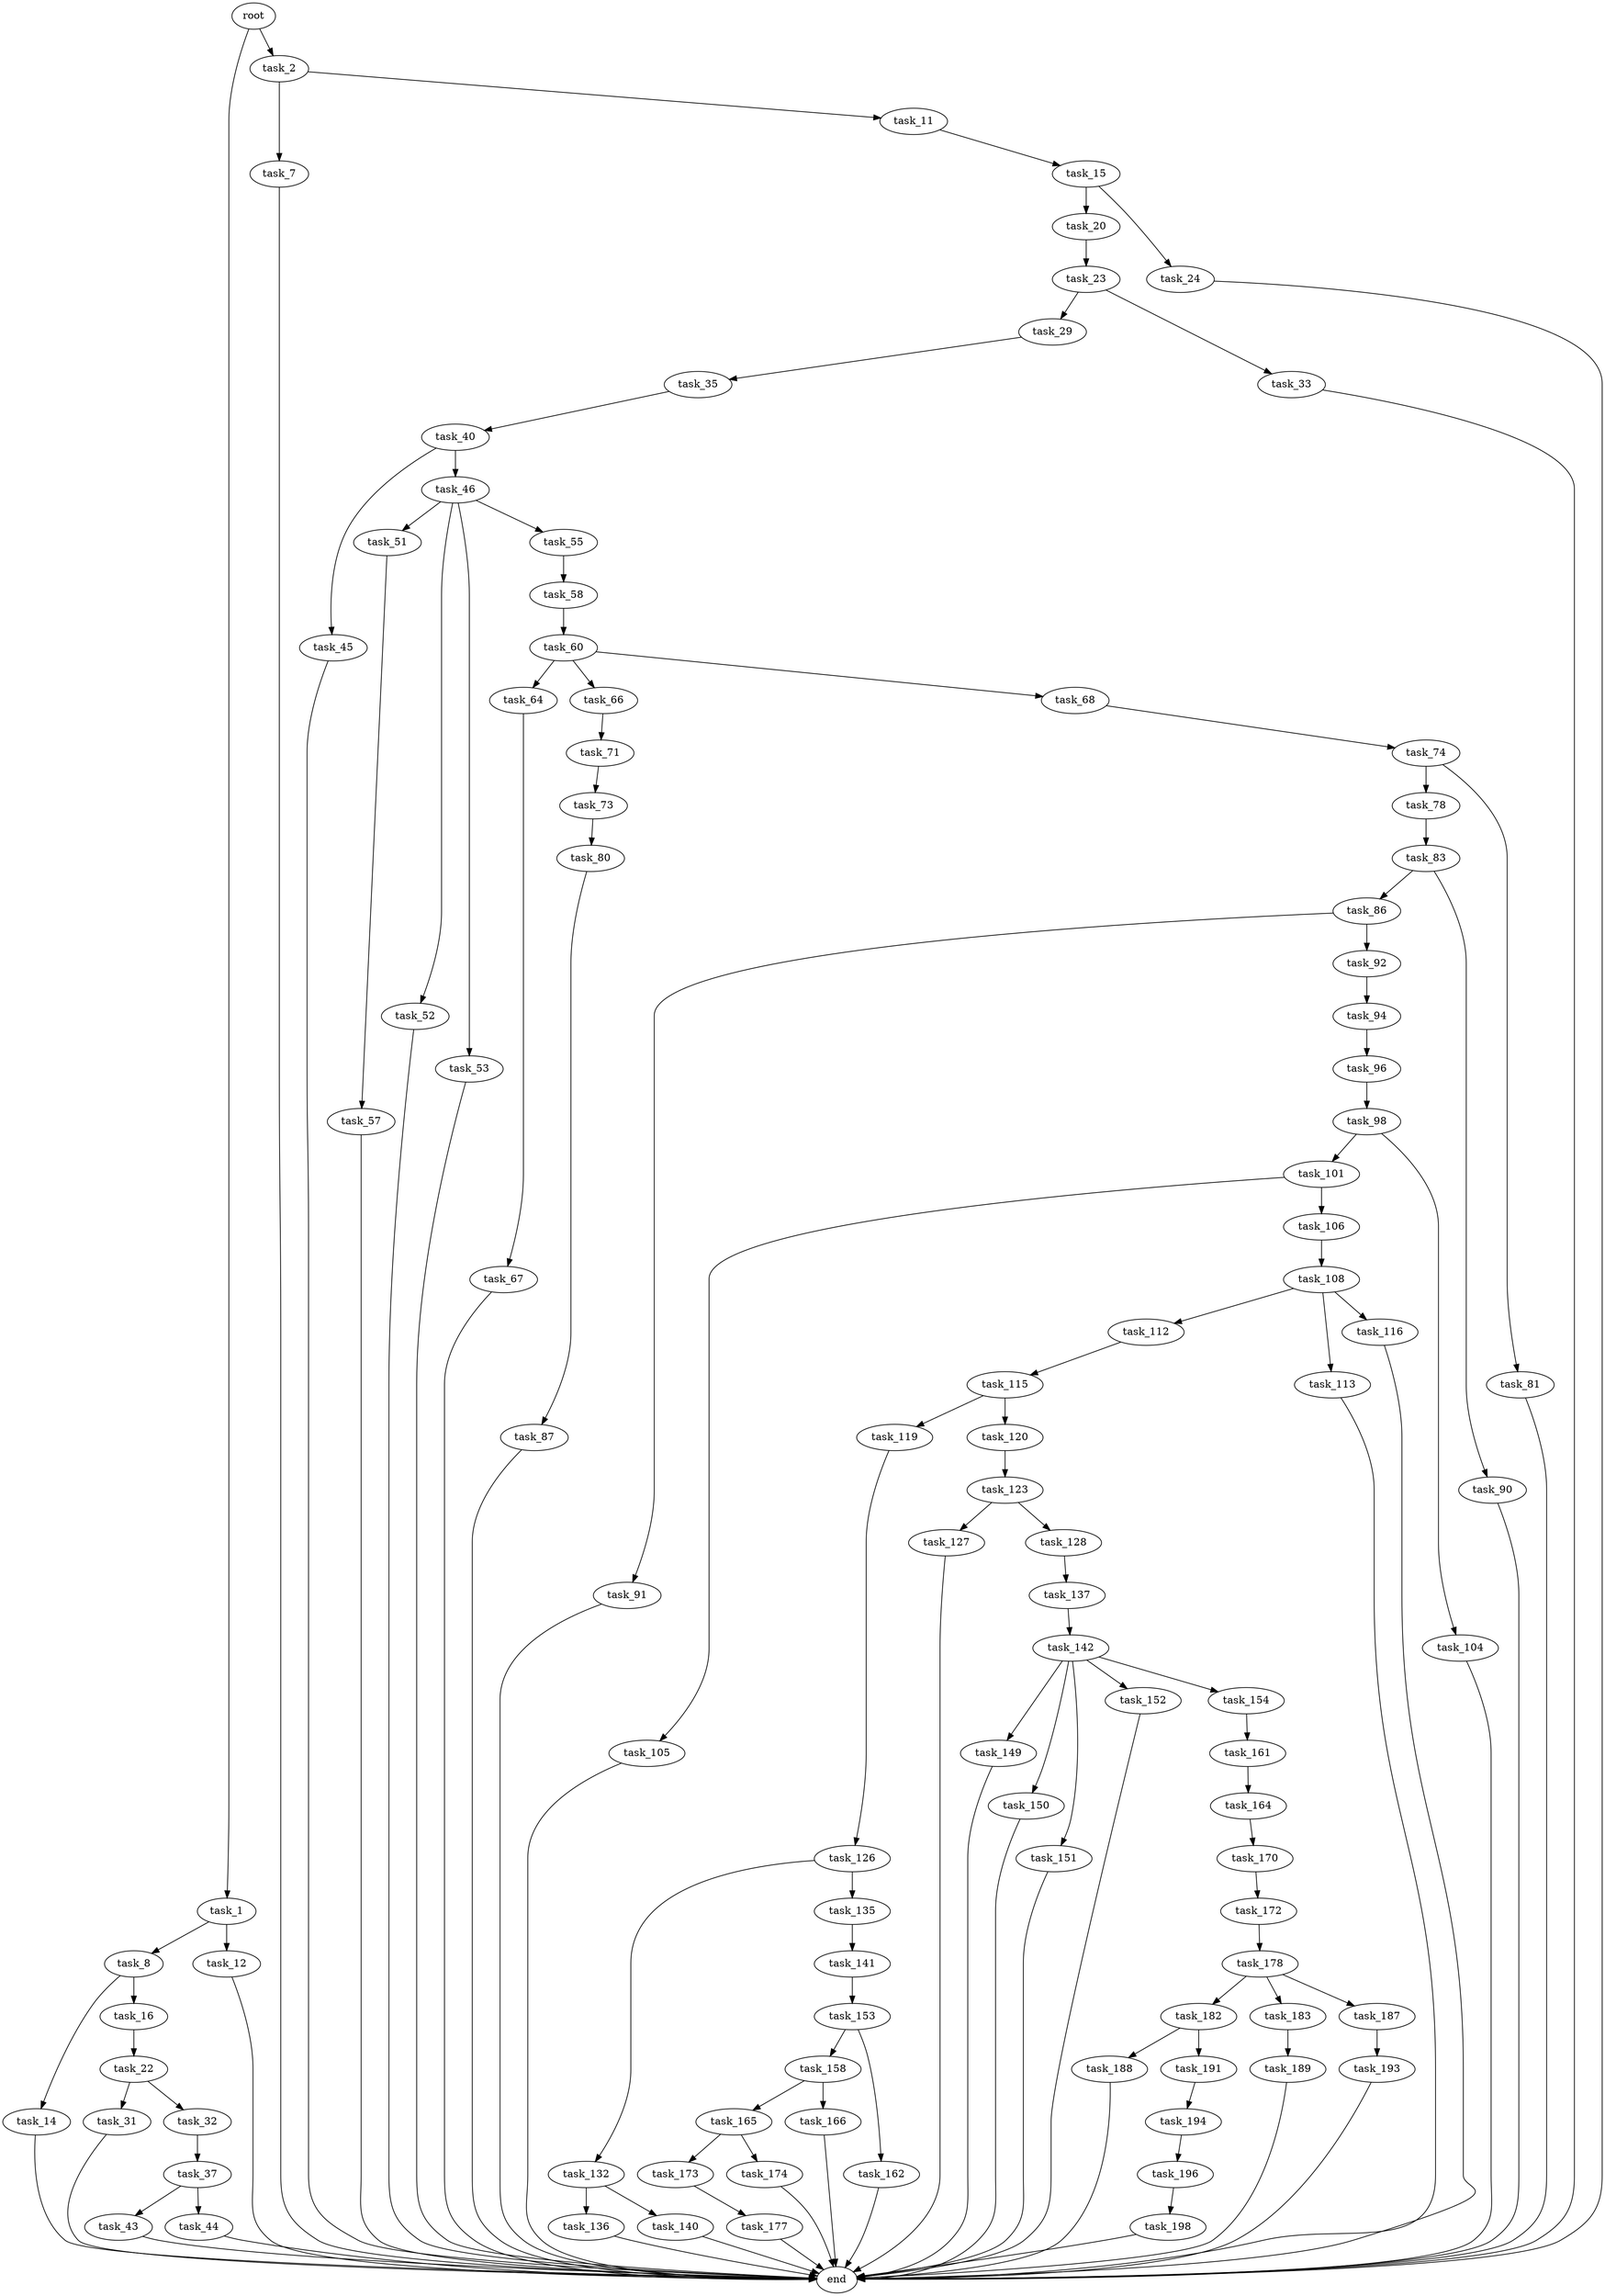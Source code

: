 digraph G {
  root [size="0.000000"];
  task_1 [size="17417686183.000000"];
  task_2 [size="18643278539.000000"];
  task_7 [size="1073741824000.000000"];
  task_8 [size="1017213199.000000"];
  task_11 [size="1073741824000.000000"];
  task_12 [size="185702939128.000000"];
  task_14 [size="1073741824000.000000"];
  task_15 [size="368293445632.000000"];
  task_16 [size="537343918125.000000"];
  task_20 [size="1073741824000.000000"];
  task_22 [size="8589934592.000000"];
  task_23 [size="6182251607.000000"];
  task_24 [size="1073741824000.000000"];
  task_29 [size="20490600685.000000"];
  task_31 [size="24577687808.000000"];
  task_32 [size="4533819651.000000"];
  task_33 [size="3220751386.000000"];
  task_35 [size="231928233984.000000"];
  task_37 [size="3926412422.000000"];
  task_40 [size="21585538599.000000"];
  task_43 [size="12310214633.000000"];
  task_44 [size="782757789696.000000"];
  task_45 [size="365255604571.000000"];
  task_46 [size="210368008366.000000"];
  task_51 [size="28991029248.000000"];
  task_52 [size="134217728000.000000"];
  task_53 [size="45839766595.000000"];
  task_55 [size="18538251767.000000"];
  task_57 [size="406079697558.000000"];
  task_58 [size="558653638901.000000"];
  task_60 [size="9450629764.000000"];
  task_64 [size="782757789696.000000"];
  task_66 [size="1073741824000.000000"];
  task_67 [size="8589934592.000000"];
  task_68 [size="782757789696.000000"];
  task_71 [size="515971578782.000000"];
  task_73 [size="6137287701.000000"];
  task_74 [size="231928233984.000000"];
  task_78 [size="262470947251.000000"];
  task_80 [size="8120515217.000000"];
  task_81 [size="56643628621.000000"];
  task_83 [size="293106481761.000000"];
  task_86 [size="68719476736.000000"];
  task_87 [size="841187628347.000000"];
  task_90 [size="8091966865.000000"];
  task_91 [size="169007852329.000000"];
  task_92 [size="193585088966.000000"];
  task_94 [size="134284536316.000000"];
  task_96 [size="322030044823.000000"];
  task_98 [size="51257912063.000000"];
  task_101 [size="782757789696.000000"];
  task_104 [size="368293445632.000000"];
  task_105 [size="553434332.000000"];
  task_106 [size="231928233984.000000"];
  task_108 [size="69776280804.000000"];
  task_112 [size="636286955109.000000"];
  task_113 [size="8589934592.000000"];
  task_115 [size="433299390113.000000"];
  task_116 [size="532298431377.000000"];
  task_119 [size="1073741824000.000000"];
  task_120 [size="517603084.000000"];
  task_123 [size="4219592502.000000"];
  task_126 [size="1573768628.000000"];
  task_127 [size="52933157523.000000"];
  task_128 [size="12453216305.000000"];
  task_132 [size="20818943249.000000"];
  task_135 [size="782757789696.000000"];
  task_136 [size="782757789696.000000"];
  task_137 [size="9032755609.000000"];
  task_140 [size="5719283743.000000"];
  task_141 [size="4001608259.000000"];
  task_142 [size="1416926708613.000000"];
  task_149 [size="937316946443.000000"];
  task_150 [size="28991029248.000000"];
  task_151 [size="368293445632.000000"];
  task_152 [size="40701805447.000000"];
  task_153 [size="1073741824000.000000"];
  task_154 [size="3724032190.000000"];
  task_158 [size="782757789696.000000"];
  task_161 [size="24502456877.000000"];
  task_162 [size="2793737353.000000"];
  task_164 [size="1633781228.000000"];
  task_165 [size="399842143836.000000"];
  task_166 [size="3640064309.000000"];
  task_170 [size="3335638090.000000"];
  task_172 [size="1928427357.000000"];
  task_173 [size="6740750364.000000"];
  task_174 [size="549755813888.000000"];
  task_177 [size="1003945817959.000000"];
  task_178 [size="144433020519.000000"];
  task_182 [size="489457979093.000000"];
  task_183 [size="1073741824000.000000"];
  task_187 [size="782757789696.000000"];
  task_188 [size="4114075492.000000"];
  task_189 [size="4071064108.000000"];
  task_191 [size="68719476736.000000"];
  task_193 [size="27408436684.000000"];
  task_194 [size="134217728000.000000"];
  task_196 [size="22624261162.000000"];
  task_198 [size="123856480925.000000"];
  end [size="0.000000"];

  root -> task_1 [size="1.000000"];
  root -> task_2 [size="1.000000"];
  task_1 -> task_8 [size="411041792.000000"];
  task_1 -> task_12 [size="411041792.000000"];
  task_2 -> task_7 [size="838860800.000000"];
  task_2 -> task_11 [size="838860800.000000"];
  task_7 -> end [size="1.000000"];
  task_8 -> task_14 [size="33554432.000000"];
  task_8 -> task_16 [size="33554432.000000"];
  task_11 -> task_15 [size="838860800.000000"];
  task_12 -> end [size="1.000000"];
  task_14 -> end [size="1.000000"];
  task_15 -> task_20 [size="411041792.000000"];
  task_15 -> task_24 [size="411041792.000000"];
  task_16 -> task_22 [size="679477248.000000"];
  task_20 -> task_23 [size="838860800.000000"];
  task_22 -> task_31 [size="33554432.000000"];
  task_22 -> task_32 [size="33554432.000000"];
  task_23 -> task_29 [size="134217728.000000"];
  task_23 -> task_33 [size="134217728.000000"];
  task_24 -> end [size="1.000000"];
  task_29 -> task_35 [size="33554432.000000"];
  task_31 -> end [size="1.000000"];
  task_32 -> task_37 [size="134217728.000000"];
  task_33 -> end [size="1.000000"];
  task_35 -> task_40 [size="301989888.000000"];
  task_37 -> task_43 [size="411041792.000000"];
  task_37 -> task_44 [size="411041792.000000"];
  task_40 -> task_45 [size="838860800.000000"];
  task_40 -> task_46 [size="838860800.000000"];
  task_43 -> end [size="1.000000"];
  task_44 -> end [size="1.000000"];
  task_45 -> end [size="1.000000"];
  task_46 -> task_51 [size="411041792.000000"];
  task_46 -> task_52 [size="411041792.000000"];
  task_46 -> task_53 [size="411041792.000000"];
  task_46 -> task_55 [size="411041792.000000"];
  task_51 -> task_57 [size="75497472.000000"];
  task_52 -> end [size="1.000000"];
  task_53 -> end [size="1.000000"];
  task_55 -> task_58 [size="411041792.000000"];
  task_57 -> end [size="1.000000"];
  task_58 -> task_60 [size="411041792.000000"];
  task_60 -> task_64 [size="301989888.000000"];
  task_60 -> task_66 [size="301989888.000000"];
  task_60 -> task_68 [size="301989888.000000"];
  task_64 -> task_67 [size="679477248.000000"];
  task_66 -> task_71 [size="838860800.000000"];
  task_67 -> end [size="1.000000"];
  task_68 -> task_74 [size="679477248.000000"];
  task_71 -> task_73 [size="679477248.000000"];
  task_73 -> task_80 [size="209715200.000000"];
  task_74 -> task_78 [size="301989888.000000"];
  task_74 -> task_81 [size="301989888.000000"];
  task_78 -> task_83 [size="838860800.000000"];
  task_80 -> task_87 [size="134217728.000000"];
  task_81 -> end [size="1.000000"];
  task_83 -> task_86 [size="209715200.000000"];
  task_83 -> task_90 [size="209715200.000000"];
  task_86 -> task_91 [size="134217728.000000"];
  task_86 -> task_92 [size="134217728.000000"];
  task_87 -> end [size="1.000000"];
  task_90 -> end [size="1.000000"];
  task_91 -> end [size="1.000000"];
  task_92 -> task_94 [size="134217728.000000"];
  task_94 -> task_96 [size="536870912.000000"];
  task_96 -> task_98 [size="209715200.000000"];
  task_98 -> task_101 [size="838860800.000000"];
  task_98 -> task_104 [size="838860800.000000"];
  task_101 -> task_105 [size="679477248.000000"];
  task_101 -> task_106 [size="679477248.000000"];
  task_104 -> end [size="1.000000"];
  task_105 -> end [size="1.000000"];
  task_106 -> task_108 [size="301989888.000000"];
  task_108 -> task_112 [size="75497472.000000"];
  task_108 -> task_113 [size="75497472.000000"];
  task_108 -> task_116 [size="75497472.000000"];
  task_112 -> task_115 [size="838860800.000000"];
  task_113 -> end [size="1.000000"];
  task_115 -> task_119 [size="838860800.000000"];
  task_115 -> task_120 [size="838860800.000000"];
  task_116 -> end [size="1.000000"];
  task_119 -> task_126 [size="838860800.000000"];
  task_120 -> task_123 [size="33554432.000000"];
  task_123 -> task_127 [size="134217728.000000"];
  task_123 -> task_128 [size="134217728.000000"];
  task_126 -> task_132 [size="33554432.000000"];
  task_126 -> task_135 [size="33554432.000000"];
  task_127 -> end [size="1.000000"];
  task_128 -> task_137 [size="536870912.000000"];
  task_132 -> task_136 [size="536870912.000000"];
  task_132 -> task_140 [size="536870912.000000"];
  task_135 -> task_141 [size="679477248.000000"];
  task_136 -> end [size="1.000000"];
  task_137 -> task_142 [size="679477248.000000"];
  task_140 -> end [size="1.000000"];
  task_141 -> task_153 [size="134217728.000000"];
  task_142 -> task_149 [size="838860800.000000"];
  task_142 -> task_150 [size="838860800.000000"];
  task_142 -> task_151 [size="838860800.000000"];
  task_142 -> task_152 [size="838860800.000000"];
  task_142 -> task_154 [size="838860800.000000"];
  task_149 -> end [size="1.000000"];
  task_150 -> end [size="1.000000"];
  task_151 -> end [size="1.000000"];
  task_152 -> end [size="1.000000"];
  task_153 -> task_158 [size="838860800.000000"];
  task_153 -> task_162 [size="838860800.000000"];
  task_154 -> task_161 [size="209715200.000000"];
  task_158 -> task_165 [size="679477248.000000"];
  task_158 -> task_166 [size="679477248.000000"];
  task_161 -> task_164 [size="33554432.000000"];
  task_162 -> end [size="1.000000"];
  task_164 -> task_170 [size="33554432.000000"];
  task_165 -> task_173 [size="301989888.000000"];
  task_165 -> task_174 [size="301989888.000000"];
  task_166 -> end [size="1.000000"];
  task_170 -> task_172 [size="75497472.000000"];
  task_172 -> task_178 [size="134217728.000000"];
  task_173 -> task_177 [size="134217728.000000"];
  task_174 -> end [size="1.000000"];
  task_177 -> end [size="1.000000"];
  task_178 -> task_182 [size="301989888.000000"];
  task_178 -> task_183 [size="301989888.000000"];
  task_178 -> task_187 [size="301989888.000000"];
  task_182 -> task_188 [size="536870912.000000"];
  task_182 -> task_191 [size="536870912.000000"];
  task_183 -> task_189 [size="838860800.000000"];
  task_187 -> task_193 [size="679477248.000000"];
  task_188 -> end [size="1.000000"];
  task_189 -> end [size="1.000000"];
  task_191 -> task_194 [size="134217728.000000"];
  task_193 -> end [size="1.000000"];
  task_194 -> task_196 [size="209715200.000000"];
  task_196 -> task_198 [size="33554432.000000"];
  task_198 -> end [size="1.000000"];
}
